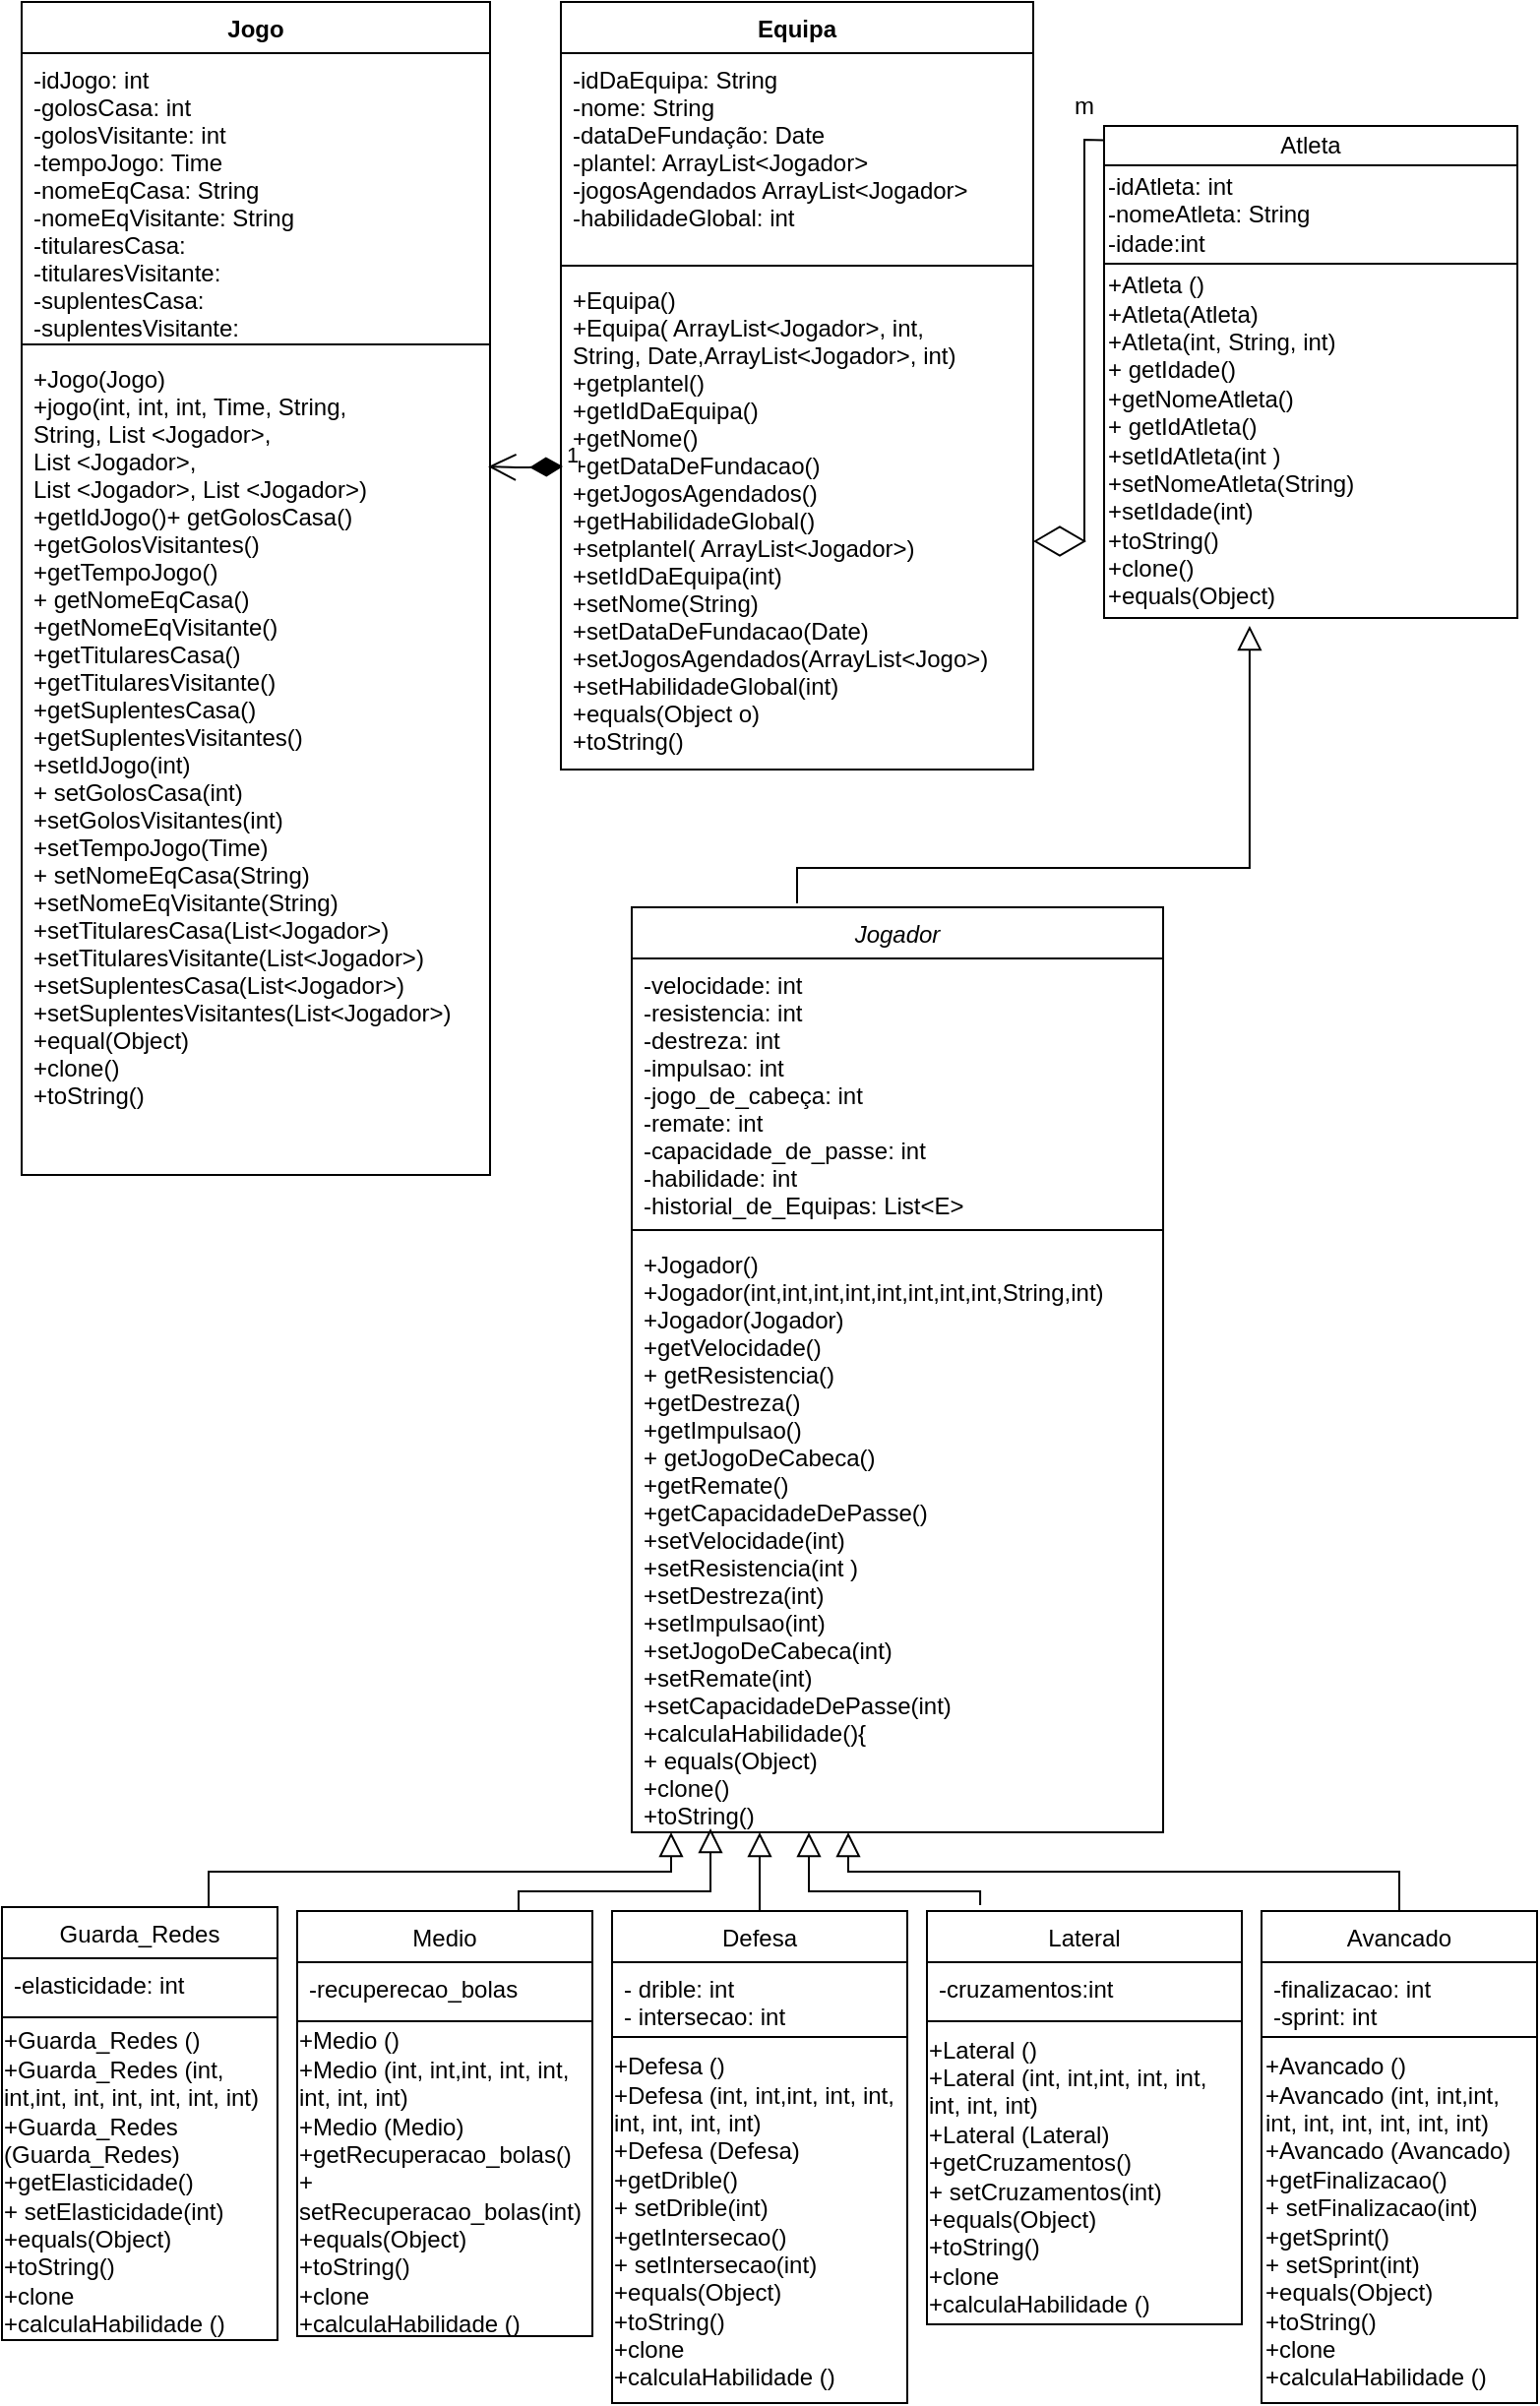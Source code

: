 <mxfile version="14.6.9" type="github">
  <diagram id="C5RBs43oDa-KdzZeNtuy" name="Page-1">
    <mxGraphModel dx="818" dy="1661" grid="0" gridSize="10" guides="1" tooltips="1" connect="1" arrows="1" fold="1" page="1" pageScale="1" pageWidth="827" pageHeight="1169" math="0" shadow="0">
      <root>
        <mxCell id="WIyWlLk6GJQsqaUBKTNV-0" />
        <mxCell id="WIyWlLk6GJQsqaUBKTNV-1" parent="WIyWlLk6GJQsqaUBKTNV-0" />
        <mxCell id="zkfFHV4jXpPFQw0GAbJ--0" value="Jogador" style="swimlane;fontStyle=2;align=center;verticalAlign=top;childLayout=stackLayout;horizontal=1;startSize=26;horizontalStack=0;resizeParent=1;resizeLast=0;collapsible=1;marginBottom=0;rounded=0;shadow=0;strokeWidth=1;" parent="WIyWlLk6GJQsqaUBKTNV-1" vertex="1">
          <mxGeometry x="330" y="220" width="270" height="470" as="geometry">
            <mxRectangle x="230" y="140" width="160" height="26" as="alternateBounds" />
          </mxGeometry>
        </mxCell>
        <mxCell id="zkfFHV4jXpPFQw0GAbJ--1" value="-velocidade: int&#xa;-resistencia: int&#xa;-destreza: int&#xa;-impulsao: int&#xa;-jogo_de_cabeça: int&#xa;-remate: int&#xa;-capacidade_de_passe: int&#xa;-habilidade: int&#xa;-historial_de_Equipas: List&lt;E&gt;&#xa;" style="text;align=left;verticalAlign=top;spacingLeft=4;spacingRight=4;overflow=hidden;rotatable=0;points=[[0,0.5],[1,0.5]];portConstraint=eastwest;" parent="zkfFHV4jXpPFQw0GAbJ--0" vertex="1">
          <mxGeometry y="26" width="270" height="134" as="geometry" />
        </mxCell>
        <mxCell id="zkfFHV4jXpPFQw0GAbJ--4" value="" style="line;html=1;strokeWidth=1;align=left;verticalAlign=middle;spacingTop=-1;spacingLeft=3;spacingRight=3;rotatable=0;labelPosition=right;points=[];portConstraint=eastwest;" parent="zkfFHV4jXpPFQw0GAbJ--0" vertex="1">
          <mxGeometry y="160" width="270" height="8" as="geometry" />
        </mxCell>
        <mxCell id="zkfFHV4jXpPFQw0GAbJ--5" value="+Jogador()&#xa;+Jogador(int,int,int,int,int,int,int,int,String,int)&#xa;+Jogador(Jogador)&#xa;+getVelocidade()&#xa;+ getResistencia()&#xa;+getDestreza()&#xa;+getImpulsao()&#xa;+ getJogoDeCabeca()&#xa;+getRemate()&#xa;+getCapacidadeDePasse()&#xa;+setVelocidade(int)&#xa;+setResistencia(int )&#xa;+setDestreza(int)&#xa;+setImpulsao(int)&#xa;+setJogoDeCabeca(int)&#xa;+setRemate(int)&#xa;+setCapacidadeDePasse(int)&#xa;+calculaHabilidade(){&#xa;+ equals(Object)&#xa;+clone()&#xa;+toString()&#xa;" style="text;align=left;verticalAlign=top;spacingLeft=4;spacingRight=4;overflow=hidden;rotatable=0;points=[[0,0.5],[1,0.5]];portConstraint=eastwest;" parent="zkfFHV4jXpPFQw0GAbJ--0" vertex="1">
          <mxGeometry y="168" width="270" height="302" as="geometry" />
        </mxCell>
        <mxCell id="zkfFHV4jXpPFQw0GAbJ--6" value="Guarda_Redes" style="swimlane;fontStyle=0;align=center;verticalAlign=top;childLayout=stackLayout;horizontal=1;startSize=26;horizontalStack=0;resizeParent=1;resizeLast=0;collapsible=1;marginBottom=0;rounded=0;shadow=0;strokeWidth=1;" parent="WIyWlLk6GJQsqaUBKTNV-1" vertex="1">
          <mxGeometry x="10" y="728" width="140" height="220" as="geometry">
            <mxRectangle x="130" y="380" width="160" height="26" as="alternateBounds" />
          </mxGeometry>
        </mxCell>
        <mxCell id="zkfFHV4jXpPFQw0GAbJ--7" value="-elasticidade: int" style="text;align=left;verticalAlign=top;spacingLeft=4;spacingRight=4;overflow=hidden;rotatable=0;points=[[0,0.5],[1,0.5]];portConstraint=eastwest;" parent="zkfFHV4jXpPFQw0GAbJ--6" vertex="1">
          <mxGeometry y="26" width="140" height="26" as="geometry" />
        </mxCell>
        <mxCell id="zkfFHV4jXpPFQw0GAbJ--9" value="" style="line;html=1;strokeWidth=1;align=left;verticalAlign=middle;spacingTop=-1;spacingLeft=3;spacingRight=3;rotatable=0;labelPosition=right;points=[];portConstraint=eastwest;" parent="zkfFHV4jXpPFQw0GAbJ--6" vertex="1">
          <mxGeometry y="52" width="140" height="8" as="geometry" />
        </mxCell>
        <mxCell id="ST2YSAwYm1f72j9kORBx-12" value="&lt;div align=&quot;left&quot;&gt;+Guarda_Redes ()&lt;/div&gt;&lt;div align=&quot;left&quot;&gt;+Guarda_Redes (&lt;span class=&quot;pl-k&quot;&gt;int&lt;/span&gt;, &lt;span class=&quot;pl-k&quot;&gt;int&lt;/span&gt;&lt;span class=&quot;pl-v&quot;&gt;&lt;/span&gt;,&lt;span class=&quot;pl-k&quot;&gt;int&lt;/span&gt;, &lt;span class=&quot;pl-k&quot;&gt;int&lt;/span&gt;&lt;span class=&quot;pl-v&quot;&gt;&lt;/span&gt;, &lt;span class=&quot;pl-k&quot;&gt;int&lt;/span&gt;&lt;span class=&quot;pl-v&quot;&gt;&lt;/span&gt;, &lt;span class=&quot;pl-k&quot;&gt;int&lt;/span&gt;&lt;span class=&quot;pl-v&quot;&gt;&lt;/span&gt;, &lt;span class=&quot;pl-k&quot;&gt;int&lt;/span&gt;, &lt;span class=&quot;pl-k&quot;&gt;int&lt;/span&gt;&lt;span class=&quot;pl-v&quot;&gt;&lt;/span&gt;)&lt;/div&gt;&lt;div align=&quot;left&quot;&gt;+Guarda_Redes (Guarda_Redes)&lt;/div&gt;&lt;div align=&quot;left&quot;&gt;+&lt;span class=&quot;pl-en&quot;&gt;&lt;span class=&quot;pl-token&quot;&gt;getElasticidade&lt;/span&gt;&lt;/span&gt;()&lt;/div&gt;&lt;div align=&quot;left&quot;&gt;+ &lt;span class=&quot;pl-en&quot;&gt;&lt;span class=&quot;pl-token&quot;&gt;setElasticidade&lt;/span&gt;&lt;/span&gt;(&lt;span class=&quot;pl-k&quot;&gt;int&lt;/span&gt;&lt;span class=&quot;pl-k&quot;&gt;&lt;/span&gt;&lt;span class=&quot;pl-v&quot;&gt;&lt;/span&gt;)&lt;/div&gt;&lt;div align=&quot;left&quot;&gt;+&lt;span class=&quot;pl-en&quot;&gt;&lt;span class=&quot;pl-token&quot;&gt;equals&lt;/span&gt;&lt;/span&gt;(&lt;span class=&quot;pl-smi&quot;&gt;Object&lt;/span&gt;&lt;span class=&quot;pl-v&quot;&gt;&lt;/span&gt;)&lt;/div&gt;&lt;div align=&quot;left&quot;&gt;+&lt;span class=&quot;pl-en&quot;&gt;&lt;span class=&quot;pl-token&quot;&gt;toString&lt;/span&gt;&lt;/span&gt;()&lt;/div&gt;&lt;div align=&quot;left&quot;&gt;+&lt;span class=&quot;pl-en&quot;&gt;&lt;span class=&quot;pl-token&quot;&gt;clone&lt;/span&gt;&lt;/span&gt;&lt;/div&gt;&lt;div align=&quot;left&quot;&gt;&lt;span class=&quot;pl-en&quot;&gt;&lt;span class=&quot;pl-token&quot;&gt;+&lt;/span&gt;&lt;/span&gt;&lt;span class=&quot;pl-en&quot;&gt;&lt;span class=&quot;pl-token&quot;&gt;&lt;span class=&quot;pl-en&quot;&gt;&lt;span class=&quot;pl-token&quot;&gt;calculaHabilidade&lt;/span&gt;&lt;/span&gt; () &lt;/span&gt;&lt;/span&gt;   &lt;/div&gt;" style="text;html=1;strokeColor=none;fillColor=none;align=center;verticalAlign=middle;whiteSpace=wrap;rounded=0;" parent="zkfFHV4jXpPFQw0GAbJ--6" vertex="1">
          <mxGeometry y="60" width="140" height="160" as="geometry" />
        </mxCell>
        <mxCell id="zkfFHV4jXpPFQw0GAbJ--12" value="" style="endArrow=block;endSize=10;endFill=0;shadow=0;strokeWidth=1;rounded=0;edgeStyle=elbowEdgeStyle;elbow=vertical;exitX=0.75;exitY=0;exitDx=0;exitDy=0;" parent="WIyWlLk6GJQsqaUBKTNV-1" source="zkfFHV4jXpPFQw0GAbJ--6" edge="1">
          <mxGeometry width="160" relative="1" as="geometry">
            <mxPoint x="200" y="203" as="sourcePoint" />
            <mxPoint x="350" y="690" as="targetPoint" />
            <Array as="points">
              <mxPoint x="240" y="710" />
              <mxPoint x="360" y="340" />
            </Array>
          </mxGeometry>
        </mxCell>
        <mxCell id="zkfFHV4jXpPFQw0GAbJ--13" value="Medio" style="swimlane;fontStyle=0;align=center;verticalAlign=top;childLayout=stackLayout;horizontal=1;startSize=26;horizontalStack=0;resizeParent=1;resizeLast=0;collapsible=1;marginBottom=0;rounded=0;shadow=0;strokeWidth=1;" parent="WIyWlLk6GJQsqaUBKTNV-1" vertex="1">
          <mxGeometry x="160" y="730" width="150" height="216" as="geometry">
            <mxRectangle x="340" y="380" width="170" height="26" as="alternateBounds" />
          </mxGeometry>
        </mxCell>
        <mxCell id="zkfFHV4jXpPFQw0GAbJ--14" value="-recuperecao_bolas" style="text;align=left;verticalAlign=top;spacingLeft=4;spacingRight=4;overflow=hidden;rotatable=0;points=[[0,0.5],[1,0.5]];portConstraint=eastwest;" parent="zkfFHV4jXpPFQw0GAbJ--13" vertex="1">
          <mxGeometry y="26" width="150" height="26" as="geometry" />
        </mxCell>
        <mxCell id="zkfFHV4jXpPFQw0GAbJ--15" value="" style="line;html=1;strokeWidth=1;align=left;verticalAlign=middle;spacingTop=-1;spacingLeft=3;spacingRight=3;rotatable=0;labelPosition=right;points=[];portConstraint=eastwest;" parent="zkfFHV4jXpPFQw0GAbJ--13" vertex="1">
          <mxGeometry y="52" width="150" height="8" as="geometry" />
        </mxCell>
        <mxCell id="ST2YSAwYm1f72j9kORBx-13" value="&lt;div align=&quot;left&quot;&gt;+Medio ()&lt;/div&gt;&lt;div align=&quot;left&quot;&gt;+Medio (&lt;span class=&quot;pl-k&quot;&gt;int&lt;/span&gt;, &lt;span class=&quot;pl-k&quot;&gt;int&lt;/span&gt;&lt;span class=&quot;pl-v&quot;&gt;&lt;/span&gt;,&lt;span class=&quot;pl-k&quot;&gt;int&lt;/span&gt;, &lt;span class=&quot;pl-k&quot;&gt;int&lt;/span&gt;&lt;span class=&quot;pl-v&quot;&gt;&lt;/span&gt;, &lt;span class=&quot;pl-k&quot;&gt;int&lt;/span&gt;&lt;span class=&quot;pl-v&quot;&gt;&lt;/span&gt;, &lt;span class=&quot;pl-k&quot;&gt;int&lt;/span&gt;&lt;span class=&quot;pl-v&quot;&gt;&lt;/span&gt;, &lt;span class=&quot;pl-k&quot;&gt;int&lt;/span&gt;, &lt;span class=&quot;pl-k&quot;&gt;int&lt;/span&gt;&lt;span class=&quot;pl-v&quot;&gt;&lt;/span&gt;)&lt;/div&gt;&lt;div align=&quot;left&quot;&gt;+Medio (Medio)&lt;/div&gt;&lt;div align=&quot;left&quot;&gt;+&lt;span class=&quot;pl-en&quot;&gt;&lt;span class=&quot;pl-token&quot;&gt;getRecuperacao_bolas&lt;/span&gt;&lt;/span&gt;()&lt;/div&gt;&lt;div align=&quot;left&quot;&gt;+ &lt;span class=&quot;pl-en&quot;&gt;&lt;span class=&quot;pl-token&quot;&gt;setRecuperacao_bolas&lt;/span&gt;&lt;/span&gt;(&lt;span class=&quot;pl-k&quot;&gt;int&lt;/span&gt;&lt;span class=&quot;pl-k&quot;&gt;&lt;/span&gt;&lt;span class=&quot;pl-v&quot;&gt;&lt;/span&gt;)&lt;/div&gt;&lt;div align=&quot;left&quot;&gt;+&lt;span class=&quot;pl-en&quot;&gt;&lt;span class=&quot;pl-token&quot;&gt;equals&lt;/span&gt;&lt;/span&gt;(&lt;span class=&quot;pl-smi&quot;&gt;Object&lt;/span&gt;&lt;span class=&quot;pl-v&quot;&gt;&lt;/span&gt;)&lt;/div&gt;&lt;div align=&quot;left&quot;&gt;+&lt;span class=&quot;pl-en&quot;&gt;&lt;span class=&quot;pl-token&quot;&gt;toString&lt;/span&gt;&lt;/span&gt;()&lt;/div&gt;&lt;div align=&quot;left&quot;&gt;+&lt;span class=&quot;pl-en&quot;&gt;&lt;span class=&quot;pl-token&quot;&gt;clone&lt;/span&gt;&lt;/span&gt;&lt;/div&gt;&lt;div align=&quot;left&quot;&gt;&lt;span class=&quot;pl-en&quot;&gt;&lt;span class=&quot;pl-token&quot;&gt;+&lt;/span&gt;&lt;/span&gt;&lt;span class=&quot;pl-en&quot;&gt;&lt;span class=&quot;pl-token&quot;&gt;&lt;span class=&quot;pl-en&quot;&gt;&lt;span class=&quot;pl-token&quot;&gt;calculaHabilidade&lt;/span&gt;&lt;/span&gt; () &lt;/span&gt;&lt;/span&gt;   &lt;/div&gt;" style="text;html=1;strokeColor=none;fillColor=none;align=center;verticalAlign=middle;whiteSpace=wrap;rounded=0;" parent="zkfFHV4jXpPFQw0GAbJ--13" vertex="1">
          <mxGeometry y="60" width="150" height="156" as="geometry" />
        </mxCell>
        <mxCell id="2kjuIZ-nflar4izuJ2cN-4" value="Lateral" style="swimlane;fontStyle=0;align=center;verticalAlign=top;childLayout=stackLayout;horizontal=1;startSize=26;horizontalStack=0;resizeParent=1;resizeLast=0;collapsible=1;marginBottom=0;rounded=0;shadow=0;strokeWidth=1;" parent="WIyWlLk6GJQsqaUBKTNV-1" vertex="1">
          <mxGeometry x="480" y="730" width="160" height="210" as="geometry">
            <mxRectangle x="130" y="380" width="160" height="26" as="alternateBounds" />
          </mxGeometry>
        </mxCell>
        <mxCell id="2kjuIZ-nflar4izuJ2cN-6" value="-cruzamentos:int" style="text;align=left;verticalAlign=top;spacingLeft=4;spacingRight=4;overflow=hidden;rotatable=0;points=[[0,0.5],[1,0.5]];portConstraint=eastwest;rounded=0;shadow=0;html=0;" parent="2kjuIZ-nflar4izuJ2cN-4" vertex="1">
          <mxGeometry y="26" width="160" height="26" as="geometry" />
        </mxCell>
        <mxCell id="2kjuIZ-nflar4izuJ2cN-7" value="" style="line;html=1;strokeWidth=1;align=left;verticalAlign=middle;spacingTop=-1;spacingLeft=3;spacingRight=3;rotatable=0;labelPosition=right;points=[];portConstraint=eastwest;" parent="2kjuIZ-nflar4izuJ2cN-4" vertex="1">
          <mxGeometry y="52" width="160" height="8" as="geometry" />
        </mxCell>
        <mxCell id="ST2YSAwYm1f72j9kORBx-16" value="&lt;div align=&quot;left&quot;&gt;+Lateral ()&lt;/div&gt;&lt;div align=&quot;left&quot;&gt;+Lateral (&lt;span class=&quot;pl-k&quot;&gt;int&lt;/span&gt;, &lt;span class=&quot;pl-k&quot;&gt;int&lt;/span&gt;&lt;span class=&quot;pl-v&quot;&gt;&lt;/span&gt;,&lt;span class=&quot;pl-k&quot;&gt;int&lt;/span&gt;, &lt;span class=&quot;pl-k&quot;&gt;int&lt;/span&gt;&lt;span class=&quot;pl-v&quot;&gt;&lt;/span&gt;, &lt;span class=&quot;pl-k&quot;&gt;int&lt;/span&gt;&lt;span class=&quot;pl-v&quot;&gt;&lt;/span&gt;, &lt;span class=&quot;pl-k&quot;&gt;int&lt;/span&gt;&lt;span class=&quot;pl-v&quot;&gt;&lt;/span&gt;, &lt;span class=&quot;pl-k&quot;&gt;int&lt;/span&gt;, &lt;span class=&quot;pl-k&quot;&gt;int&lt;/span&gt;&lt;span class=&quot;pl-v&quot;&gt;&lt;/span&gt;)&lt;/div&gt;&lt;div align=&quot;left&quot;&gt;+Lateral (Lateral)&lt;/div&gt;&lt;div align=&quot;left&quot;&gt;+&lt;span class=&quot;pl-en&quot;&gt;&lt;span class=&quot;pl-token&quot;&gt;getCruzamentos&lt;/span&gt;&lt;/span&gt;()&lt;/div&gt;&lt;div align=&quot;left&quot;&gt;+ &lt;span class=&quot;pl-en&quot;&gt;&lt;span class=&quot;pl-token&quot;&gt;setCruzamentos&lt;/span&gt;&lt;/span&gt;(&lt;span class=&quot;pl-k&quot;&gt;int&lt;/span&gt;&lt;span class=&quot;pl-k&quot;&gt;&lt;/span&gt;&lt;span class=&quot;pl-v&quot;&gt;&lt;/span&gt;)&lt;/div&gt;&lt;div align=&quot;left&quot;&gt;+&lt;span class=&quot;pl-en&quot;&gt;&lt;span class=&quot;pl-token&quot;&gt;equals&lt;/span&gt;&lt;/span&gt;(&lt;span class=&quot;pl-smi&quot;&gt;Object&lt;/span&gt;&lt;span class=&quot;pl-v&quot;&gt;&lt;/span&gt;)&lt;/div&gt;&lt;div align=&quot;left&quot;&gt;+&lt;span class=&quot;pl-en&quot;&gt;&lt;span class=&quot;pl-token&quot;&gt;toString&lt;/span&gt;&lt;/span&gt;()&lt;/div&gt;&lt;div align=&quot;left&quot;&gt;+&lt;span class=&quot;pl-en&quot;&gt;&lt;span class=&quot;pl-token&quot;&gt;clone&lt;/span&gt;&lt;/span&gt;&lt;/div&gt;&lt;div align=&quot;left&quot;&gt;&lt;span class=&quot;pl-en&quot;&gt;&lt;span class=&quot;pl-token&quot;&gt;+&lt;/span&gt;&lt;/span&gt;&lt;span class=&quot;pl-en&quot;&gt;&lt;span class=&quot;pl-token&quot;&gt;&lt;span class=&quot;pl-en&quot;&gt;&lt;span class=&quot;pl-token&quot;&gt;calculaHabilidade&lt;/span&gt;&lt;/span&gt; () &lt;/span&gt;&lt;/span&gt;   &lt;/div&gt;" style="text;html=1;strokeColor=none;fillColor=none;align=center;verticalAlign=middle;whiteSpace=wrap;rounded=0;" parent="2kjuIZ-nflar4izuJ2cN-4" vertex="1">
          <mxGeometry y="60" width="160" height="150" as="geometry" />
        </mxCell>
        <mxCell id="2kjuIZ-nflar4izuJ2cN-10" value="Avancado" style="swimlane;fontStyle=0;align=center;verticalAlign=top;childLayout=stackLayout;horizontal=1;startSize=26;horizontalStack=0;resizeParent=1;resizeLast=0;collapsible=1;marginBottom=0;rounded=0;shadow=0;strokeWidth=1;" parent="WIyWlLk6GJQsqaUBKTNV-1" vertex="1">
          <mxGeometry x="650" y="730" width="140" height="250" as="geometry">
            <mxRectangle x="130" y="380" width="160" height="26" as="alternateBounds" />
          </mxGeometry>
        </mxCell>
        <mxCell id="2kjuIZ-nflar4izuJ2cN-12" value="-finalizacao: int&#xa;-sprint: int&#xa;" style="text;align=left;verticalAlign=top;spacingLeft=4;spacingRight=4;overflow=hidden;rotatable=0;points=[[0,0.5],[1,0.5]];portConstraint=eastwest;rounded=0;shadow=0;html=0;" parent="2kjuIZ-nflar4izuJ2cN-10" vertex="1">
          <mxGeometry y="26" width="140" height="34" as="geometry" />
        </mxCell>
        <mxCell id="2kjuIZ-nflar4izuJ2cN-13" value="" style="line;html=1;strokeWidth=1;align=left;verticalAlign=middle;spacingTop=-1;spacingLeft=3;spacingRight=3;rotatable=0;labelPosition=right;points=[];portConstraint=eastwest;" parent="2kjuIZ-nflar4izuJ2cN-10" vertex="1">
          <mxGeometry y="60" width="140" height="8" as="geometry" />
        </mxCell>
        <mxCell id="ST2YSAwYm1f72j9kORBx-10" value="&lt;div align=&quot;left&quot;&gt;+&lt;span class=&quot;pl-en&quot;&gt;&lt;span class=&quot;pl-token&quot;&gt;Avancado&lt;/span&gt;&lt;/span&gt; ()&lt;/div&gt;&lt;div align=&quot;left&quot;&gt;+&lt;span class=&quot;pl-en&quot;&gt;&lt;span class=&quot;pl-token&quot;&gt;Avancado&lt;/span&gt;&lt;/span&gt; (&lt;span class=&quot;pl-k&quot;&gt;int&lt;/span&gt;, &lt;span class=&quot;pl-k&quot;&gt;int&lt;/span&gt;&lt;span class=&quot;pl-v&quot;&gt;&lt;/span&gt;,&lt;span class=&quot;pl-k&quot;&gt;int&lt;/span&gt;, &lt;span class=&quot;pl-k&quot;&gt;int&lt;/span&gt;&lt;span class=&quot;pl-v&quot;&gt;&lt;/span&gt;, &lt;span class=&quot;pl-k&quot;&gt;int&lt;/span&gt;&lt;span class=&quot;pl-v&quot;&gt;&lt;/span&gt;, &lt;span class=&quot;pl-k&quot;&gt;int&lt;/span&gt;&lt;span class=&quot;pl-v&quot;&gt;&lt;/span&gt;, &lt;span class=&quot;pl-k&quot;&gt;int&lt;/span&gt;, &lt;span class=&quot;pl-k&quot;&gt;int&lt;/span&gt;&lt;span class=&quot;pl-v&quot;&gt;&lt;/span&gt;, &lt;span class=&quot;pl-k&quot;&gt;int&lt;/span&gt;)&lt;/div&gt;&lt;div align=&quot;left&quot;&gt;+&lt;span class=&quot;pl-en&quot;&gt;&lt;span class=&quot;pl-token&quot;&gt;Avancado&lt;/span&gt;&lt;/span&gt; (&lt;span class=&quot;pl-smi&quot;&gt;&lt;span class=&quot;pl-token&quot;&gt;Avancado&lt;/span&gt;&lt;/span&gt;&lt;span class=&quot;pl-v&quot;&gt;&lt;/span&gt;)&lt;/div&gt;&lt;div align=&quot;left&quot;&gt;+&lt;span class=&quot;pl-en&quot;&gt;&lt;span class=&quot;pl-token&quot;&gt;getFinalizacao&lt;/span&gt;&lt;/span&gt;()&lt;/div&gt;&lt;div align=&quot;left&quot;&gt;+ &lt;span class=&quot;pl-en&quot;&gt;&lt;span class=&quot;pl-token&quot;&gt;setFinalizacao&lt;/span&gt;&lt;/span&gt;(&lt;span class=&quot;pl-k&quot;&gt;int&lt;/span&gt;&lt;span class=&quot;pl-k&quot;&gt;&lt;/span&gt;&lt;span class=&quot;pl-v&quot;&gt;&lt;/span&gt;)&lt;/div&gt;&lt;div align=&quot;left&quot;&gt;+&lt;span class=&quot;pl-en&quot;&gt;&lt;span class=&quot;pl-token&quot;&gt;getSprint&lt;/span&gt;&lt;/span&gt;()&lt;/div&gt;&lt;div align=&quot;left&quot;&gt;+ &lt;span class=&quot;pl-en&quot;&gt;&lt;span class=&quot;pl-token&quot;&gt;setSprint&lt;/span&gt;&lt;/span&gt;(&lt;span class=&quot;pl-k&quot;&gt;int&lt;/span&gt;&lt;span class=&quot;pl-v&quot;&gt;&lt;/span&gt;)&lt;/div&gt;&lt;div align=&quot;left&quot;&gt;+&lt;span class=&quot;pl-en&quot;&gt;&lt;span class=&quot;pl-token&quot;&gt;equals&lt;/span&gt;&lt;/span&gt;(&lt;span class=&quot;pl-smi&quot;&gt;Object&lt;/span&gt;&lt;span class=&quot;pl-v&quot;&gt;&lt;/span&gt;)&lt;/div&gt;&lt;div align=&quot;left&quot;&gt;+&lt;span class=&quot;pl-en&quot;&gt;&lt;span class=&quot;pl-token&quot;&gt;toString&lt;/span&gt;&lt;/span&gt;()&lt;/div&gt;&lt;div align=&quot;left&quot;&gt;+&lt;span class=&quot;pl-en&quot;&gt;&lt;span class=&quot;pl-token&quot;&gt;clone&lt;/span&gt;&lt;/span&gt;&lt;/div&gt;&lt;div align=&quot;left&quot;&gt;&lt;span class=&quot;pl-en&quot;&gt;&lt;span class=&quot;pl-token&quot;&gt;+&lt;/span&gt;&lt;/span&gt;&lt;span class=&quot;pl-en&quot;&gt;&lt;span class=&quot;pl-token&quot;&gt;&lt;span class=&quot;pl-en&quot;&gt;&lt;span class=&quot;pl-token&quot;&gt;calculaHabilidade&lt;/span&gt;&lt;/span&gt; () &lt;/span&gt;&lt;/span&gt;   &lt;/div&gt;" style="text;html=1;strokeColor=none;fillColor=none;align=left;verticalAlign=middle;whiteSpace=wrap;rounded=0;" parent="2kjuIZ-nflar4izuJ2cN-10" vertex="1">
          <mxGeometry y="68" width="140" height="180" as="geometry" />
        </mxCell>
        <mxCell id="2kjuIZ-nflar4izuJ2cN-16" value="Defesa" style="swimlane;fontStyle=0;align=center;verticalAlign=top;childLayout=stackLayout;horizontal=1;startSize=26;horizontalStack=0;resizeParent=1;resizeLast=0;collapsible=1;marginBottom=0;rounded=0;shadow=0;strokeWidth=1;" parent="WIyWlLk6GJQsqaUBKTNV-1" vertex="1">
          <mxGeometry x="320" y="730" width="150" height="250" as="geometry">
            <mxRectangle x="130" y="380" width="160" height="26" as="alternateBounds" />
          </mxGeometry>
        </mxCell>
        <mxCell id="2kjuIZ-nflar4izuJ2cN-18" value="- drible: int&#xa;- intersecao: int&#xa;      &#xa;        " style="text;align=left;verticalAlign=top;spacingLeft=4;spacingRight=4;overflow=hidden;rotatable=0;points=[[0,0.5],[1,0.5]];portConstraint=eastwest;rounded=0;shadow=0;html=0;" parent="2kjuIZ-nflar4izuJ2cN-16" vertex="1">
          <mxGeometry y="26" width="150" height="34" as="geometry" />
        </mxCell>
        <mxCell id="2kjuIZ-nflar4izuJ2cN-19" value="" style="line;html=1;strokeWidth=1;align=left;verticalAlign=middle;spacingTop=-1;spacingLeft=3;spacingRight=3;rotatable=0;labelPosition=right;points=[];portConstraint=eastwest;" parent="2kjuIZ-nflar4izuJ2cN-16" vertex="1">
          <mxGeometry y="60" width="150" height="8" as="geometry" />
        </mxCell>
        <mxCell id="ST2YSAwYm1f72j9kORBx-14" value="&lt;div align=&quot;left&quot;&gt;+Defesa ()&lt;/div&gt;&lt;div align=&quot;left&quot;&gt;+Defesa (&lt;span class=&quot;pl-k&quot;&gt;int&lt;/span&gt;, &lt;span class=&quot;pl-k&quot;&gt;int&lt;/span&gt;&lt;span class=&quot;pl-v&quot;&gt;&lt;/span&gt;,&lt;span class=&quot;pl-k&quot;&gt;int&lt;/span&gt;, &lt;span class=&quot;pl-k&quot;&gt;int&lt;/span&gt;&lt;span class=&quot;pl-v&quot;&gt;&lt;/span&gt;, &lt;span class=&quot;pl-k&quot;&gt;int&lt;/span&gt;&lt;span class=&quot;pl-v&quot;&gt;&lt;/span&gt;, &lt;span class=&quot;pl-k&quot;&gt;int&lt;/span&gt;&lt;span class=&quot;pl-v&quot;&gt;&lt;/span&gt;, &lt;span class=&quot;pl-k&quot;&gt;int&lt;/span&gt;, &lt;span class=&quot;pl-k&quot;&gt;int&lt;/span&gt;&lt;span class=&quot;pl-v&quot;&gt;&lt;/span&gt;, &lt;span class=&quot;pl-k&quot;&gt;int&lt;/span&gt;)&lt;/div&gt;&lt;div align=&quot;left&quot;&gt;+Defesa (Defesa)&lt;/div&gt;&lt;div align=&quot;left&quot;&gt;+&lt;span class=&quot;pl-en&quot;&gt;&lt;span class=&quot;pl-token&quot;&gt;getDrible&lt;/span&gt;&lt;/span&gt;()&lt;/div&gt;&lt;div align=&quot;left&quot;&gt;+ &lt;span class=&quot;pl-en&quot;&gt;&lt;span class=&quot;pl-token&quot;&gt;setDrible&lt;/span&gt;&lt;/span&gt;(&lt;span class=&quot;pl-k&quot;&gt;int&lt;/span&gt;&lt;span class=&quot;pl-k&quot;&gt;&lt;/span&gt;&lt;span class=&quot;pl-v&quot;&gt;&lt;/span&gt;)&lt;/div&gt;&lt;div align=&quot;left&quot;&gt;+&lt;span class=&quot;pl-en&quot;&gt;&lt;span class=&quot;pl-token&quot;&gt;getIntersecao&lt;/span&gt;&lt;/span&gt;()&lt;/div&gt;&lt;div align=&quot;left&quot;&gt;+ &lt;span class=&quot;pl-en&quot;&gt;&lt;span class=&quot;pl-token&quot;&gt;setIntersecao&lt;/span&gt;&lt;/span&gt;(&lt;span class=&quot;pl-k&quot;&gt;int&lt;/span&gt;&lt;span class=&quot;pl-v&quot;&gt;&lt;/span&gt;)&lt;/div&gt;&lt;div align=&quot;left&quot;&gt;+&lt;span class=&quot;pl-en&quot;&gt;&lt;span class=&quot;pl-token&quot;&gt;equals&lt;/span&gt;&lt;/span&gt;(&lt;span class=&quot;pl-smi&quot;&gt;Object&lt;/span&gt;&lt;span class=&quot;pl-v&quot;&gt;&lt;/span&gt;)&lt;/div&gt;&lt;div align=&quot;left&quot;&gt;+&lt;span class=&quot;pl-en&quot;&gt;&lt;span class=&quot;pl-token&quot;&gt;toString&lt;/span&gt;&lt;/span&gt;()&lt;/div&gt;&lt;div align=&quot;left&quot;&gt;+&lt;span class=&quot;pl-en&quot;&gt;&lt;span class=&quot;pl-token&quot;&gt;clone&lt;/span&gt;&lt;/span&gt;&lt;/div&gt;&lt;div align=&quot;left&quot;&gt;&lt;span class=&quot;pl-en&quot;&gt;&lt;span class=&quot;pl-token&quot;&gt;+&lt;/span&gt;&lt;/span&gt;&lt;span class=&quot;pl-en&quot;&gt;&lt;span class=&quot;pl-token&quot;&gt;&lt;span class=&quot;pl-en&quot;&gt;&lt;span class=&quot;pl-token&quot;&gt;calculaHabilidade&lt;/span&gt;&lt;/span&gt; () &lt;/span&gt;&lt;/span&gt;   &lt;/div&gt;" style="text;html=1;strokeColor=none;fillColor=none;align=center;verticalAlign=middle;whiteSpace=wrap;rounded=0;" parent="2kjuIZ-nflar4izuJ2cN-16" vertex="1">
          <mxGeometry y="68" width="150" height="180" as="geometry" />
        </mxCell>
        <mxCell id="2kjuIZ-nflar4izuJ2cN-22" value="" style="endArrow=block;endSize=10;endFill=0;shadow=0;strokeWidth=1;rounded=0;edgeStyle=elbowEdgeStyle;elbow=vertical;exitX=0.75;exitY=0;exitDx=0;exitDy=0;" parent="WIyWlLk6GJQsqaUBKTNV-1" source="zkfFHV4jXpPFQw0GAbJ--13" edge="1">
          <mxGeometry width="160" relative="1" as="geometry">
            <mxPoint x="450" y="352" as="sourcePoint" />
            <mxPoint x="370" y="688" as="targetPoint" />
            <Array as="points">
              <mxPoint x="360" y="720" />
            </Array>
          </mxGeometry>
        </mxCell>
        <mxCell id="2kjuIZ-nflar4izuJ2cN-26" value="" style="endArrow=block;endSize=10;endFill=0;shadow=0;strokeWidth=1;rounded=0;edgeStyle=elbowEdgeStyle;elbow=vertical;" parent="WIyWlLk6GJQsqaUBKTNV-1" source="2kjuIZ-nflar4izuJ2cN-16" edge="1">
          <mxGeometry width="160" relative="1" as="geometry">
            <mxPoint x="570" y="370" as="sourcePoint" />
            <mxPoint x="395" y="690" as="targetPoint" />
            <Array as="points">
              <mxPoint x="395" y="720" />
              <mxPoint x="530" y="350" />
            </Array>
          </mxGeometry>
        </mxCell>
        <mxCell id="2kjuIZ-nflar4izuJ2cN-28" value="" style="endArrow=block;endSize=10;endFill=0;shadow=0;strokeWidth=1;rounded=0;edgeStyle=elbowEdgeStyle;elbow=vertical;exitX=0.169;exitY=-0.014;exitDx=0;exitDy=0;exitPerimeter=0;" parent="WIyWlLk6GJQsqaUBKTNV-1" source="2kjuIZ-nflar4izuJ2cN-4" edge="1">
          <mxGeometry width="160" relative="1" as="geometry">
            <mxPoint x="560" y="180" as="sourcePoint" />
            <mxPoint x="420" y="690" as="targetPoint" />
            <Array as="points">
              <mxPoint x="530" y="720" />
              <mxPoint x="590" y="690" />
            </Array>
          </mxGeometry>
        </mxCell>
        <mxCell id="ST2YSAwYm1f72j9kORBx-18" value="" style="endArrow=block;endSize=10;endFill=0;shadow=0;strokeWidth=1;rounded=0;edgeStyle=elbowEdgeStyle;elbow=vertical;" parent="WIyWlLk6GJQsqaUBKTNV-1" source="2kjuIZ-nflar4izuJ2cN-10" edge="1">
          <mxGeometry width="160" relative="1" as="geometry">
            <mxPoint x="690" y="720" as="sourcePoint" />
            <mxPoint x="440" y="690" as="targetPoint" />
            <Array as="points">
              <mxPoint x="590" y="710" />
              <mxPoint x="772.96" y="672.94" />
            </Array>
          </mxGeometry>
        </mxCell>
        <mxCell id="ST2YSAwYm1f72j9kORBx-20" value="" style="group" parent="WIyWlLk6GJQsqaUBKTNV-1" vertex="1" connectable="0">
          <mxGeometry x="570" y="-177" width="210" height="250" as="geometry" />
        </mxCell>
        <mxCell id="ST2YSAwYm1f72j9kORBx-0" value="" style="rounded=0;whiteSpace=wrap;html=1;" parent="ST2YSAwYm1f72j9kORBx-20" vertex="1">
          <mxGeometry width="210" height="250" as="geometry" />
        </mxCell>
        <mxCell id="ST2YSAwYm1f72j9kORBx-2" value="Atleta" style="text;html=1;fillColor=none;align=center;verticalAlign=middle;whiteSpace=wrap;rounded=0;strokeColor=#000000;strokeWidth=1;" parent="ST2YSAwYm1f72j9kORBx-20" vertex="1">
          <mxGeometry width="210" height="20" as="geometry" />
        </mxCell>
        <mxCell id="ST2YSAwYm1f72j9kORBx-3" value="&lt;div align=&quot;left&quot;&gt;-idAtleta: int&lt;/div&gt;&lt;div align=&quot;left&quot;&gt;-nomeAtleta: String&lt;/div&gt;&lt;div align=&quot;left&quot;&gt;-idade:int&lt;br&gt;&lt;/div&gt;" style="text;html=1;fillColor=none;align=left;verticalAlign=middle;whiteSpace=wrap;rounded=0;strokeColor=#000000;" parent="ST2YSAwYm1f72j9kORBx-20" vertex="1">
          <mxGeometry y="20" width="210" height="50" as="geometry" />
        </mxCell>
        <mxCell id="ST2YSAwYm1f72j9kORBx-5" value="&lt;div align=&quot;left&quot;&gt;+&lt;span class=&quot;pl-en&quot;&gt;&lt;span class=&quot;pl-token&quot;&gt;Atleta&lt;/span&gt;&lt;/span&gt; ()&lt;/div&gt;&lt;div align=&quot;left&quot;&gt;+&lt;span class=&quot;pl-en&quot;&gt;&lt;span class=&quot;pl-token&quot;&gt;Atleta&lt;/span&gt;&lt;/span&gt;(&lt;span class=&quot;pl-smi&quot;&gt;&lt;span class=&quot;pl-token&quot;&gt;Atleta&lt;/span&gt;&lt;/span&gt;&lt;span class=&quot;pl-v&quot;&gt;&lt;/span&gt;)&lt;/div&gt;&lt;div align=&quot;left&quot;&gt;+&lt;span class=&quot;pl-en&quot;&gt;&lt;span class=&quot;pl-token&quot;&gt;Atleta&lt;/span&gt;&lt;/span&gt;(&lt;span class=&quot;pl-k&quot;&gt;int&lt;/span&gt;&lt;span class=&quot;pl-v&quot;&gt;&lt;/span&gt;, &lt;span class=&quot;pl-smi&quot;&gt;String&lt;/span&gt;&lt;span class=&quot;pl-v&quot;&gt;&lt;/span&gt;, &lt;span class=&quot;pl-k&quot;&gt;int&lt;/span&gt;&lt;span class=&quot;pl-v&quot;&gt;&lt;/span&gt;)&lt;/div&gt;&lt;div align=&quot;left&quot;&gt;+ &lt;span class=&quot;pl-en&quot;&gt;&lt;span class=&quot;pl-token&quot;&gt;getIdade&lt;/span&gt;&lt;/span&gt;()&lt;/div&gt;&lt;div align=&quot;left&quot;&gt;+&lt;span class=&quot;pl-en&quot;&gt;&lt;span class=&quot;pl-token&quot;&gt;getNomeAtleta&lt;/span&gt;&lt;/span&gt;()&lt;/div&gt;&lt;div align=&quot;left&quot;&gt;+&lt;span class=&quot;pl-k&quot;&gt;&lt;/span&gt; &lt;span class=&quot;pl-en&quot;&gt;&lt;span class=&quot;pl-token&quot;&gt;getIdAtleta&lt;/span&gt;&lt;/span&gt;()&lt;/div&gt;&lt;div align=&quot;left&quot;&gt;+&lt;span class=&quot;pl-en&quot;&gt;&lt;span class=&quot;pl-token&quot;&gt;setIdAtleta&lt;/span&gt;&lt;/span&gt;(&lt;span class=&quot;pl-k&quot;&gt;int&lt;/span&gt; &lt;span class=&quot;pl-v&quot;&gt;&lt;/span&gt;)&lt;/div&gt;&lt;div align=&quot;left&quot;&gt;+&lt;span class=&quot;pl-en&quot;&gt;&lt;span class=&quot;pl-token&quot;&gt;setNomeAtleta&lt;/span&gt;&lt;/span&gt;(&lt;span class=&quot;pl-smi&quot;&gt;String&lt;/span&gt;&lt;span class=&quot;pl-v&quot;&gt;&lt;/span&gt;)&lt;/div&gt;&lt;div align=&quot;left&quot;&gt;+&lt;span class=&quot;pl-en&quot;&gt;&lt;span class=&quot;pl-token&quot;&gt;setIdade&lt;/span&gt;&lt;/span&gt;(&lt;span class=&quot;pl-k&quot;&gt;int&lt;/span&gt;&lt;span class=&quot;pl-v&quot;&gt;&lt;/span&gt;)&lt;/div&gt;&lt;div align=&quot;left&quot;&gt;+&lt;span class=&quot;pl-en&quot;&gt;&lt;span class=&quot;pl-token&quot;&gt;toString&lt;/span&gt;&lt;/span&gt;()&lt;/div&gt;&lt;div align=&quot;left&quot;&gt;+&lt;span class=&quot;pl-en&quot;&gt;&lt;span class=&quot;pl-token&quot;&gt;clone&lt;/span&gt;&lt;/span&gt;()&lt;/div&gt;&lt;div align=&quot;left&quot;&gt;+equals(Object)&lt;br&gt; &lt;/div&gt;" style="text;html=1;strokeColor=none;fillColor=none;align=left;verticalAlign=middle;whiteSpace=wrap;rounded=0;" parent="ST2YSAwYm1f72j9kORBx-20" vertex="1">
          <mxGeometry y="70" width="170" height="180" as="geometry" />
        </mxCell>
        <mxCell id="ST2YSAwYm1f72j9kORBx-34" value="m" style="text;html=1;strokeColor=none;fillColor=none;align=center;verticalAlign=middle;whiteSpace=wrap;rounded=0;" parent="ST2YSAwYm1f72j9kORBx-20" vertex="1">
          <mxGeometry x="-30" y="-20" width="40" height="20" as="geometry" />
        </mxCell>
        <mxCell id="ST2YSAwYm1f72j9kORBx-23" value="" style="endArrow=block;endSize=10;endFill=0;shadow=0;strokeWidth=1;rounded=0;edgeStyle=elbowEdgeStyle;elbow=vertical;exitX=0.75;exitY=0;exitDx=0;exitDy=0;entryX=0.435;entryY=1.022;entryDx=0;entryDy=0;entryPerimeter=0;" parent="WIyWlLk6GJQsqaUBKTNV-1" target="ST2YSAwYm1f72j9kORBx-5" edge="1">
          <mxGeometry width="160" relative="1" as="geometry">
            <mxPoint x="414" y="218" as="sourcePoint" />
            <mxPoint x="649" y="180" as="targetPoint" />
            <Array as="points">
              <mxPoint x="539" y="200" />
              <mxPoint x="659" y="-170" />
            </Array>
          </mxGeometry>
        </mxCell>
        <mxCell id="ST2YSAwYm1f72j9kORBx-24" value="Jogo" style="swimlane;fontStyle=1;align=center;verticalAlign=top;childLayout=stackLayout;horizontal=1;startSize=26;horizontalStack=0;resizeParent=1;resizeParentMax=0;resizeLast=0;collapsible=1;marginBottom=0;strokeColor=#000000;strokeWidth=1;" parent="WIyWlLk6GJQsqaUBKTNV-1" vertex="1">
          <mxGeometry x="20" y="-240" width="238" height="596" as="geometry" />
        </mxCell>
        <mxCell id="ST2YSAwYm1f72j9kORBx-25" value="-idJogo: int&#xa;-golosCasa: int&#xa;-golosVisitante: int&#xa;-tempoJogo: Time&#xa;-nomeEqCasa: String&#xa;-nomeEqVisitante: String&#xa;-titularesCasa:&#xa;-titularesVisitante:&#xa;-suplentesCasa:&#xa;-suplentesVisitante:&#xa;&#xa;&#xa;&#xa;" style="text;strokeColor=none;fillColor=none;align=left;verticalAlign=top;spacingLeft=4;spacingRight=4;overflow=hidden;rotatable=0;points=[[0,0.5],[1,0.5]];portConstraint=eastwest;" parent="ST2YSAwYm1f72j9kORBx-24" vertex="1">
          <mxGeometry y="26" width="238" height="144" as="geometry" />
        </mxCell>
        <mxCell id="ST2YSAwYm1f72j9kORBx-26" value="" style="line;strokeWidth=1;fillColor=none;align=left;verticalAlign=middle;spacingTop=-1;spacingLeft=3;spacingRight=3;rotatable=0;labelPosition=right;points=[];portConstraint=eastwest;" parent="ST2YSAwYm1f72j9kORBx-24" vertex="1">
          <mxGeometry y="170" width="238" height="8" as="geometry" />
        </mxCell>
        <mxCell id="ST2YSAwYm1f72j9kORBx-27" value="+Jogo(Jogo)&#xa;+jogo(int, int, int, Time, String,&#xa;String, List &lt;Jogador&gt;,&#xa; List &lt;Jogador&gt;,&#xa;List &lt;Jogador&gt;, List &lt;Jogador&gt;)&#xa;+getIdJogo()+ getGolosCasa()&#xa;+getGolosVisitantes()&#xa;+getTempoJogo()&#xa;+ getNomeEqCasa()&#xa;+getNomeEqVisitante()&#xa;+getTitularesCasa()&#xa;+getTitularesVisitante()&#xa;+getSuplentesCasa()&#xa;+getSuplentesVisitantes()&#xa;+setIdJogo(int)&#xa;+ setGolosCasa(int)&#xa;+setGolosVisitantes(int)&#xa;+setTempoJogo(Time)&#xa;+ setNomeEqCasa(String)&#xa;+setNomeEqVisitante(String)&#xa;+setTitularesCasa(List&lt;Jogador&gt;)&#xa;+setTitularesVisitante(List&lt;Jogador&gt;)&#xa;+setSuplentesCasa(List&lt;Jogador&gt;)&#xa;+setSuplentesVisitantes(List&lt;Jogador&gt;)&#xa;+equal(Object)&#xa;+clone()&#xa;+toString()&#xa;" style="text;strokeColor=none;fillColor=none;align=left;verticalAlign=top;spacingLeft=4;spacingRight=4;overflow=hidden;rotatable=0;points=[[0,0.5],[1,0.5]];portConstraint=eastwest;" parent="ST2YSAwYm1f72j9kORBx-24" vertex="1">
          <mxGeometry y="178" width="238" height="418" as="geometry" />
        </mxCell>
        <mxCell id="ST2YSAwYm1f72j9kORBx-29" value="Equipa" style="swimlane;fontStyle=1;align=center;verticalAlign=top;childLayout=stackLayout;horizontal=1;startSize=26;horizontalStack=0;resizeParent=1;resizeParentMax=0;resizeLast=0;collapsible=1;marginBottom=0;strokeColor=#000000;strokeWidth=1;" parent="WIyWlLk6GJQsqaUBKTNV-1" vertex="1">
          <mxGeometry x="294" y="-240" width="240" height="390" as="geometry" />
        </mxCell>
        <mxCell id="ST2YSAwYm1f72j9kORBx-30" value="-idDaEquipa: String&#xa;-nome: String&#xa;-dataDeFundação: Date&#xa;-plantel: ArrayList&lt;Jogador&gt;&#xa;-jogosAgendados ArrayList&lt;Jogador&gt;&#xa;-habilidadeGlobal: int" style="text;strokeColor=none;fillColor=none;align=left;verticalAlign=top;spacingLeft=4;spacingRight=4;overflow=hidden;rotatable=0;points=[[0,0.5],[1,0.5]];portConstraint=eastwest;" parent="ST2YSAwYm1f72j9kORBx-29" vertex="1">
          <mxGeometry y="26" width="240" height="104" as="geometry" />
        </mxCell>
        <mxCell id="ST2YSAwYm1f72j9kORBx-31" value="" style="line;strokeWidth=1;fillColor=none;align=left;verticalAlign=middle;spacingTop=-1;spacingLeft=3;spacingRight=3;rotatable=0;labelPosition=right;points=[];portConstraint=eastwest;" parent="ST2YSAwYm1f72j9kORBx-29" vertex="1">
          <mxGeometry y="130" width="240" height="8" as="geometry" />
        </mxCell>
        <mxCell id="ST2YSAwYm1f72j9kORBx-32" value="+Equipa()&#xa;+Equipa( ArrayList&lt;Jogador&gt;, int,&#xa; String, Date,ArrayList&lt;Jogador&gt;, int)&#xa;+getplantel()&#xa;+getIdDaEquipa()&#xa;+getNome()&#xa;+getDataDeFundacao()&#xa;+getJogosAgendados()&#xa;+getHabilidadeGlobal()&#xa;+setplantel( ArrayList&lt;Jogador&gt;)&#xa;+setIdDaEquipa(int)&#xa;+setNome(String)&#xa;+setDataDeFundacao(Date)&#xa;+setJogosAgendados(ArrayList&lt;Jogo&gt;)&#xa;+setHabilidadeGlobal(int)&#xa;+equals(Object o)&#xa;+toString()&#xa;&#xa;&#xa;&#xa;&#xa;" style="text;strokeColor=none;fillColor=none;align=left;verticalAlign=top;spacingLeft=4;spacingRight=4;overflow=hidden;rotatable=0;points=[[0,0.5],[1,0.5]];portConstraint=eastwest;" parent="ST2YSAwYm1f72j9kORBx-29" vertex="1">
          <mxGeometry y="138" width="240" height="252" as="geometry" />
        </mxCell>
        <mxCell id="ST2YSAwYm1f72j9kORBx-33" value="" style="endArrow=diamondThin;endFill=0;endSize=24;html=1;rounded=0;" parent="WIyWlLk6GJQsqaUBKTNV-1" source="ST2YSAwYm1f72j9kORBx-2" edge="1">
          <mxGeometry width="160" relative="1" as="geometry">
            <mxPoint x="564.0" y="-170" as="sourcePoint" />
            <mxPoint x="534" y="34" as="targetPoint" />
            <Array as="points">
              <mxPoint x="560" y="-170" />
              <mxPoint x="560" y="34" />
            </Array>
          </mxGeometry>
        </mxCell>
        <mxCell id="9eaZo1To3xZvcnqxgmZ9-0" value="1" style="endArrow=open;html=1;endSize=12;startArrow=diamondThin;startSize=14;startFill=1;edgeStyle=orthogonalEdgeStyle;align=left;verticalAlign=bottom;entryX=0.996;entryY=0.139;entryDx=0;entryDy=0;entryPerimeter=0;" edge="1" parent="WIyWlLk6GJQsqaUBKTNV-1" target="ST2YSAwYm1f72j9kORBx-27">
          <mxGeometry x="-1" y="3" relative="1" as="geometry">
            <mxPoint x="295" y="-4" as="sourcePoint" />
            <mxPoint x="492" y="-9" as="targetPoint" />
          </mxGeometry>
        </mxCell>
      </root>
    </mxGraphModel>
  </diagram>
</mxfile>
